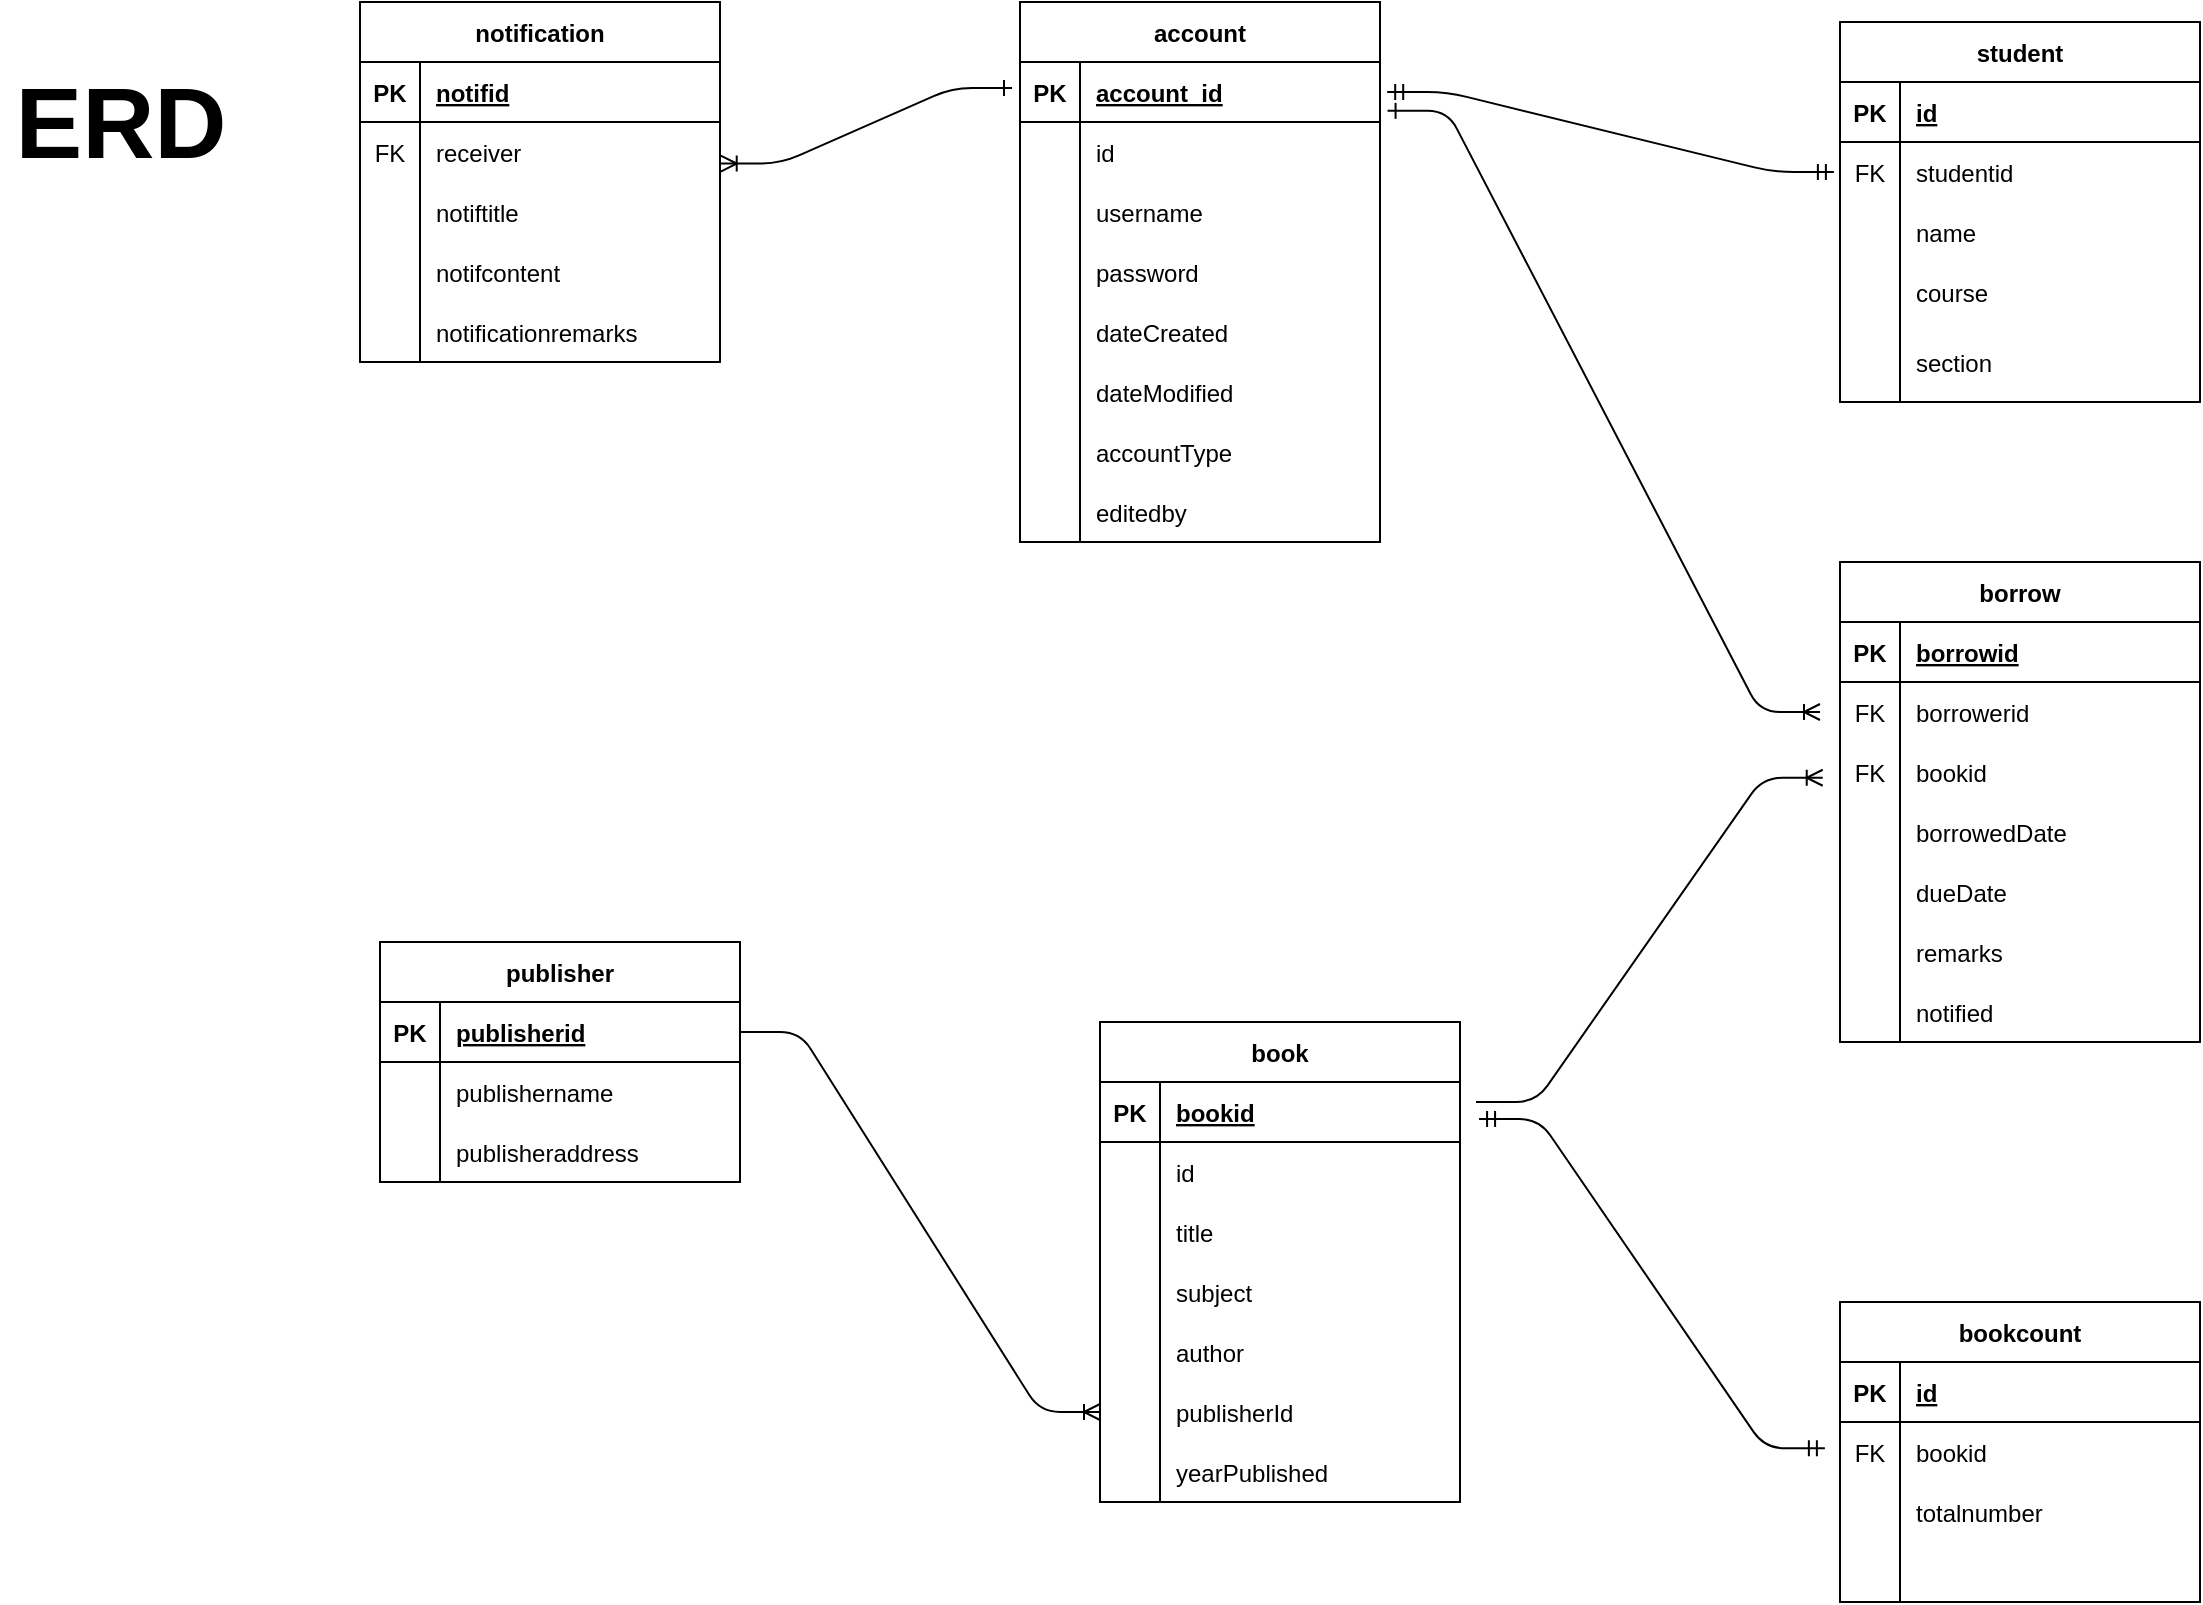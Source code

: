 <mxfile version="13.9.5" type="device"><diagram id="pHIevqlMNgzCoXpO1wo6" name="Page-1"><mxGraphModel dx="3020" dy="1335" grid="1" gridSize="10" guides="1" tooltips="1" connect="1" arrows="1" fold="1" page="1" pageScale="1" pageWidth="850" pageHeight="1100" math="0" shadow="0"><root><mxCell id="0"/><mxCell id="1" parent="0"/><mxCell id="me5i0GvLxQ8vC-rTT6Ag-1" value="account" style="shape=table;startSize=30;container=1;collapsible=1;childLayout=tableLayout;fixedRows=1;rowLines=0;fontStyle=1;align=center;resizeLast=1;" vertex="1" parent="1"><mxGeometry x="90" y="70" width="180" height="270" as="geometry"/></mxCell><mxCell id="me5i0GvLxQ8vC-rTT6Ag-2" value="" style="shape=partialRectangle;collapsible=0;dropTarget=0;pointerEvents=0;fillColor=none;top=0;left=0;bottom=1;right=0;points=[[0,0.5],[1,0.5]];portConstraint=eastwest;" vertex="1" parent="me5i0GvLxQ8vC-rTT6Ag-1"><mxGeometry y="30" width="180" height="30" as="geometry"/></mxCell><mxCell id="me5i0GvLxQ8vC-rTT6Ag-3" value="PK" style="shape=partialRectangle;connectable=0;fillColor=none;top=0;left=0;bottom=0;right=0;fontStyle=1;overflow=hidden;" vertex="1" parent="me5i0GvLxQ8vC-rTT6Ag-2"><mxGeometry width="30" height="30" as="geometry"/></mxCell><mxCell id="me5i0GvLxQ8vC-rTT6Ag-4" value="account_id" style="shape=partialRectangle;connectable=0;fillColor=none;top=0;left=0;bottom=0;right=0;align=left;spacingLeft=6;fontStyle=5;overflow=hidden;" vertex="1" parent="me5i0GvLxQ8vC-rTT6Ag-2"><mxGeometry x="30" width="150" height="30" as="geometry"/></mxCell><mxCell id="me5i0GvLxQ8vC-rTT6Ag-5" value="" style="shape=partialRectangle;collapsible=0;dropTarget=0;pointerEvents=0;fillColor=none;top=0;left=0;bottom=0;right=0;points=[[0,0.5],[1,0.5]];portConstraint=eastwest;" vertex="1" parent="me5i0GvLxQ8vC-rTT6Ag-1"><mxGeometry y="60" width="180" height="30" as="geometry"/></mxCell><mxCell id="me5i0GvLxQ8vC-rTT6Ag-6" value="" style="shape=partialRectangle;connectable=0;fillColor=none;top=0;left=0;bottom=0;right=0;editable=1;overflow=hidden;" vertex="1" parent="me5i0GvLxQ8vC-rTT6Ag-5"><mxGeometry width="30" height="30" as="geometry"/></mxCell><mxCell id="me5i0GvLxQ8vC-rTT6Ag-7" value="id" style="shape=partialRectangle;connectable=0;fillColor=none;top=0;left=0;bottom=0;right=0;align=left;spacingLeft=6;overflow=hidden;" vertex="1" parent="me5i0GvLxQ8vC-rTT6Ag-5"><mxGeometry x="30" width="150" height="30" as="geometry"/></mxCell><mxCell id="me5i0GvLxQ8vC-rTT6Ag-8" value="" style="shape=partialRectangle;collapsible=0;dropTarget=0;pointerEvents=0;fillColor=none;top=0;left=0;bottom=0;right=0;points=[[0,0.5],[1,0.5]];portConstraint=eastwest;" vertex="1" parent="me5i0GvLxQ8vC-rTT6Ag-1"><mxGeometry y="90" width="180" height="30" as="geometry"/></mxCell><mxCell id="me5i0GvLxQ8vC-rTT6Ag-9" value="" style="shape=partialRectangle;connectable=0;fillColor=none;top=0;left=0;bottom=0;right=0;editable=1;overflow=hidden;" vertex="1" parent="me5i0GvLxQ8vC-rTT6Ag-8"><mxGeometry width="30" height="30" as="geometry"/></mxCell><mxCell id="me5i0GvLxQ8vC-rTT6Ag-10" value="username" style="shape=partialRectangle;connectable=0;fillColor=none;top=0;left=0;bottom=0;right=0;align=left;spacingLeft=6;overflow=hidden;" vertex="1" parent="me5i0GvLxQ8vC-rTT6Ag-8"><mxGeometry x="30" width="150" height="30" as="geometry"/></mxCell><mxCell id="me5i0GvLxQ8vC-rTT6Ag-11" value="" style="shape=partialRectangle;collapsible=0;dropTarget=0;pointerEvents=0;fillColor=none;top=0;left=0;bottom=0;right=0;points=[[0,0.5],[1,0.5]];portConstraint=eastwest;" vertex="1" parent="me5i0GvLxQ8vC-rTT6Ag-1"><mxGeometry y="120" width="180" height="30" as="geometry"/></mxCell><mxCell id="me5i0GvLxQ8vC-rTT6Ag-12" value="" style="shape=partialRectangle;connectable=0;fillColor=none;top=0;left=0;bottom=0;right=0;editable=1;overflow=hidden;" vertex="1" parent="me5i0GvLxQ8vC-rTT6Ag-11"><mxGeometry width="30" height="30" as="geometry"/></mxCell><mxCell id="me5i0GvLxQ8vC-rTT6Ag-13" value="password" style="shape=partialRectangle;connectable=0;fillColor=none;top=0;left=0;bottom=0;right=0;align=left;spacingLeft=6;overflow=hidden;" vertex="1" parent="me5i0GvLxQ8vC-rTT6Ag-11"><mxGeometry x="30" width="150" height="30" as="geometry"/></mxCell><mxCell id="me5i0GvLxQ8vC-rTT6Ag-29" value="" style="shape=partialRectangle;collapsible=0;dropTarget=0;pointerEvents=0;fillColor=none;top=0;left=0;bottom=0;right=0;points=[[0,0.5],[1,0.5]];portConstraint=eastwest;" vertex="1" parent="me5i0GvLxQ8vC-rTT6Ag-1"><mxGeometry y="150" width="180" height="30" as="geometry"/></mxCell><mxCell id="me5i0GvLxQ8vC-rTT6Ag-30" value="" style="shape=partialRectangle;connectable=0;fillColor=none;top=0;left=0;bottom=0;right=0;editable=1;overflow=hidden;" vertex="1" parent="me5i0GvLxQ8vC-rTT6Ag-29"><mxGeometry width="30" height="30" as="geometry"/></mxCell><mxCell id="me5i0GvLxQ8vC-rTT6Ag-31" value="dateCreated" style="shape=partialRectangle;connectable=0;fillColor=none;top=0;left=0;bottom=0;right=0;align=left;spacingLeft=6;overflow=hidden;" vertex="1" parent="me5i0GvLxQ8vC-rTT6Ag-29"><mxGeometry x="30" width="150" height="30" as="geometry"/></mxCell><mxCell id="me5i0GvLxQ8vC-rTT6Ag-32" value="" style="shape=partialRectangle;collapsible=0;dropTarget=0;pointerEvents=0;fillColor=none;top=0;left=0;bottom=0;right=0;points=[[0,0.5],[1,0.5]];portConstraint=eastwest;" vertex="1" parent="me5i0GvLxQ8vC-rTT6Ag-1"><mxGeometry y="180" width="180" height="30" as="geometry"/></mxCell><mxCell id="me5i0GvLxQ8vC-rTT6Ag-33" value="" style="shape=partialRectangle;connectable=0;fillColor=none;top=0;left=0;bottom=0;right=0;editable=1;overflow=hidden;" vertex="1" parent="me5i0GvLxQ8vC-rTT6Ag-32"><mxGeometry width="30" height="30" as="geometry"/></mxCell><mxCell id="me5i0GvLxQ8vC-rTT6Ag-34" value="dateModified" style="shape=partialRectangle;connectable=0;fillColor=none;top=0;left=0;bottom=0;right=0;align=left;spacingLeft=6;overflow=hidden;" vertex="1" parent="me5i0GvLxQ8vC-rTT6Ag-32"><mxGeometry x="30" width="150" height="30" as="geometry"/></mxCell><mxCell id="me5i0GvLxQ8vC-rTT6Ag-35" value="" style="shape=partialRectangle;collapsible=0;dropTarget=0;pointerEvents=0;fillColor=none;top=0;left=0;bottom=0;right=0;points=[[0,0.5],[1,0.5]];portConstraint=eastwest;" vertex="1" parent="me5i0GvLxQ8vC-rTT6Ag-1"><mxGeometry y="210" width="180" height="30" as="geometry"/></mxCell><mxCell id="me5i0GvLxQ8vC-rTT6Ag-36" value="" style="shape=partialRectangle;connectable=0;fillColor=none;top=0;left=0;bottom=0;right=0;editable=1;overflow=hidden;" vertex="1" parent="me5i0GvLxQ8vC-rTT6Ag-35"><mxGeometry width="30" height="30" as="geometry"/></mxCell><mxCell id="me5i0GvLxQ8vC-rTT6Ag-37" value="accountType" style="shape=partialRectangle;connectable=0;fillColor=none;top=0;left=0;bottom=0;right=0;align=left;spacingLeft=6;overflow=hidden;" vertex="1" parent="me5i0GvLxQ8vC-rTT6Ag-35"><mxGeometry x="30" width="150" height="30" as="geometry"/></mxCell><mxCell id="me5i0GvLxQ8vC-rTT6Ag-38" value="" style="shape=partialRectangle;collapsible=0;dropTarget=0;pointerEvents=0;fillColor=none;top=0;left=0;bottom=0;right=0;points=[[0,0.5],[1,0.5]];portConstraint=eastwest;" vertex="1" parent="me5i0GvLxQ8vC-rTT6Ag-1"><mxGeometry y="240" width="180" height="30" as="geometry"/></mxCell><mxCell id="me5i0GvLxQ8vC-rTT6Ag-39" value="" style="shape=partialRectangle;connectable=0;fillColor=none;top=0;left=0;bottom=0;right=0;editable=1;overflow=hidden;" vertex="1" parent="me5i0GvLxQ8vC-rTT6Ag-38"><mxGeometry width="30" height="30" as="geometry"/></mxCell><mxCell id="me5i0GvLxQ8vC-rTT6Ag-40" value="editedby" style="shape=partialRectangle;connectable=0;fillColor=none;top=0;left=0;bottom=0;right=0;align=left;spacingLeft=6;overflow=hidden;" vertex="1" parent="me5i0GvLxQ8vC-rTT6Ag-38"><mxGeometry x="30" width="150" height="30" as="geometry"/></mxCell><mxCell id="me5i0GvLxQ8vC-rTT6Ag-41" value="student" style="shape=table;startSize=30;container=1;collapsible=1;childLayout=tableLayout;fixedRows=1;rowLines=0;fontStyle=1;align=center;resizeLast=1;" vertex="1" parent="1"><mxGeometry x="500" y="80" width="180" height="190" as="geometry"/></mxCell><mxCell id="me5i0GvLxQ8vC-rTT6Ag-42" value="" style="shape=partialRectangle;collapsible=0;dropTarget=0;pointerEvents=0;fillColor=none;top=0;left=0;bottom=1;right=0;points=[[0,0.5],[1,0.5]];portConstraint=eastwest;" vertex="1" parent="me5i0GvLxQ8vC-rTT6Ag-41"><mxGeometry y="30" width="180" height="30" as="geometry"/></mxCell><mxCell id="me5i0GvLxQ8vC-rTT6Ag-43" value="PK" style="shape=partialRectangle;connectable=0;fillColor=none;top=0;left=0;bottom=0;right=0;fontStyle=1;overflow=hidden;" vertex="1" parent="me5i0GvLxQ8vC-rTT6Ag-42"><mxGeometry width="30" height="30" as="geometry"/></mxCell><mxCell id="me5i0GvLxQ8vC-rTT6Ag-44" value="id" style="shape=partialRectangle;connectable=0;fillColor=none;top=0;left=0;bottom=0;right=0;align=left;spacingLeft=6;fontStyle=5;overflow=hidden;" vertex="1" parent="me5i0GvLxQ8vC-rTT6Ag-42"><mxGeometry x="30" width="150" height="30" as="geometry"/></mxCell><mxCell id="me5i0GvLxQ8vC-rTT6Ag-45" value="" style="shape=partialRectangle;collapsible=0;dropTarget=0;pointerEvents=0;fillColor=none;top=0;left=0;bottom=0;right=0;points=[[0,0.5],[1,0.5]];portConstraint=eastwest;" vertex="1" parent="me5i0GvLxQ8vC-rTT6Ag-41"><mxGeometry y="60" width="180" height="30" as="geometry"/></mxCell><mxCell id="me5i0GvLxQ8vC-rTT6Ag-46" value="FK" style="shape=partialRectangle;connectable=0;fillColor=none;top=0;left=0;bottom=0;right=0;editable=1;overflow=hidden;" vertex="1" parent="me5i0GvLxQ8vC-rTT6Ag-45"><mxGeometry width="30" height="30" as="geometry"/></mxCell><mxCell id="me5i0GvLxQ8vC-rTT6Ag-47" value="studentid" style="shape=partialRectangle;connectable=0;fillColor=none;top=0;left=0;bottom=0;right=0;align=left;spacingLeft=6;overflow=hidden;" vertex="1" parent="me5i0GvLxQ8vC-rTT6Ag-45"><mxGeometry x="30" width="150" height="30" as="geometry"/></mxCell><mxCell id="me5i0GvLxQ8vC-rTT6Ag-48" value="" style="shape=partialRectangle;collapsible=0;dropTarget=0;pointerEvents=0;fillColor=none;top=0;left=0;bottom=0;right=0;points=[[0,0.5],[1,0.5]];portConstraint=eastwest;" vertex="1" parent="me5i0GvLxQ8vC-rTT6Ag-41"><mxGeometry y="90" width="180" height="30" as="geometry"/></mxCell><mxCell id="me5i0GvLxQ8vC-rTT6Ag-49" value="" style="shape=partialRectangle;connectable=0;fillColor=none;top=0;left=0;bottom=0;right=0;editable=1;overflow=hidden;" vertex="1" parent="me5i0GvLxQ8vC-rTT6Ag-48"><mxGeometry width="30" height="30" as="geometry"/></mxCell><mxCell id="me5i0GvLxQ8vC-rTT6Ag-50" value="name" style="shape=partialRectangle;connectable=0;fillColor=none;top=0;left=0;bottom=0;right=0;align=left;spacingLeft=6;overflow=hidden;" vertex="1" parent="me5i0GvLxQ8vC-rTT6Ag-48"><mxGeometry x="30" width="150" height="30" as="geometry"/></mxCell><mxCell id="me5i0GvLxQ8vC-rTT6Ag-51" value="" style="shape=partialRectangle;collapsible=0;dropTarget=0;pointerEvents=0;fillColor=none;top=0;left=0;bottom=0;right=0;points=[[0,0.5],[1,0.5]];portConstraint=eastwest;" vertex="1" parent="me5i0GvLxQ8vC-rTT6Ag-41"><mxGeometry y="120" width="180" height="30" as="geometry"/></mxCell><mxCell id="me5i0GvLxQ8vC-rTT6Ag-52" value="" style="shape=partialRectangle;connectable=0;fillColor=none;top=0;left=0;bottom=0;right=0;editable=1;overflow=hidden;" vertex="1" parent="me5i0GvLxQ8vC-rTT6Ag-51"><mxGeometry width="30" height="30" as="geometry"/></mxCell><mxCell id="me5i0GvLxQ8vC-rTT6Ag-53" value="course" style="shape=partialRectangle;connectable=0;fillColor=none;top=0;left=0;bottom=0;right=0;align=left;spacingLeft=6;overflow=hidden;" vertex="1" parent="me5i0GvLxQ8vC-rTT6Ag-51"><mxGeometry x="30" width="150" height="30" as="geometry"/></mxCell><mxCell id="me5i0GvLxQ8vC-rTT6Ag-54" value="" style="shape=partialRectangle;collapsible=0;dropTarget=0;pointerEvents=0;fillColor=none;top=0;left=0;bottom=0;right=0;points=[[0,0.5],[1,0.5]];portConstraint=eastwest;" vertex="1" parent="me5i0GvLxQ8vC-rTT6Ag-41"><mxGeometry y="150" width="180" height="40" as="geometry"/></mxCell><mxCell id="me5i0GvLxQ8vC-rTT6Ag-55" value="" style="shape=partialRectangle;connectable=0;fillColor=none;top=0;left=0;bottom=0;right=0;editable=1;overflow=hidden;" vertex="1" parent="me5i0GvLxQ8vC-rTT6Ag-54"><mxGeometry width="30" height="40" as="geometry"/></mxCell><mxCell id="me5i0GvLxQ8vC-rTT6Ag-56" value="section" style="shape=partialRectangle;connectable=0;fillColor=none;top=0;left=0;bottom=0;right=0;align=left;spacingLeft=6;overflow=hidden;" vertex="1" parent="me5i0GvLxQ8vC-rTT6Ag-54"><mxGeometry x="30" width="150" height="40" as="geometry"/></mxCell><mxCell id="me5i0GvLxQ8vC-rTT6Ag-66" value="notification" style="shape=table;startSize=30;container=1;collapsible=1;childLayout=tableLayout;fixedRows=1;rowLines=0;fontStyle=1;align=center;resizeLast=1;" vertex="1" parent="1"><mxGeometry x="-240" y="70" width="180" height="180" as="geometry"/></mxCell><mxCell id="me5i0GvLxQ8vC-rTT6Ag-67" value="" style="shape=partialRectangle;collapsible=0;dropTarget=0;pointerEvents=0;fillColor=none;top=0;left=0;bottom=1;right=0;points=[[0,0.5],[1,0.5]];portConstraint=eastwest;" vertex="1" parent="me5i0GvLxQ8vC-rTT6Ag-66"><mxGeometry y="30" width="180" height="30" as="geometry"/></mxCell><mxCell id="me5i0GvLxQ8vC-rTT6Ag-68" value="PK" style="shape=partialRectangle;connectable=0;fillColor=none;top=0;left=0;bottom=0;right=0;fontStyle=1;overflow=hidden;" vertex="1" parent="me5i0GvLxQ8vC-rTT6Ag-67"><mxGeometry width="30" height="30" as="geometry"/></mxCell><mxCell id="me5i0GvLxQ8vC-rTT6Ag-69" value="notifid" style="shape=partialRectangle;connectable=0;fillColor=none;top=0;left=0;bottom=0;right=0;align=left;spacingLeft=6;fontStyle=5;overflow=hidden;" vertex="1" parent="me5i0GvLxQ8vC-rTT6Ag-67"><mxGeometry x="30" width="150" height="30" as="geometry"/></mxCell><mxCell id="me5i0GvLxQ8vC-rTT6Ag-70" value="" style="shape=partialRectangle;collapsible=0;dropTarget=0;pointerEvents=0;fillColor=none;top=0;left=0;bottom=0;right=0;points=[[0,0.5],[1,0.5]];portConstraint=eastwest;" vertex="1" parent="me5i0GvLxQ8vC-rTT6Ag-66"><mxGeometry y="60" width="180" height="30" as="geometry"/></mxCell><mxCell id="me5i0GvLxQ8vC-rTT6Ag-71" value="FK" style="shape=partialRectangle;connectable=0;fillColor=none;top=0;left=0;bottom=0;right=0;editable=1;overflow=hidden;" vertex="1" parent="me5i0GvLxQ8vC-rTT6Ag-70"><mxGeometry width="30" height="30" as="geometry"/></mxCell><mxCell id="me5i0GvLxQ8vC-rTT6Ag-72" value="receiver" style="shape=partialRectangle;connectable=0;fillColor=none;top=0;left=0;bottom=0;right=0;align=left;spacingLeft=6;overflow=hidden;" vertex="1" parent="me5i0GvLxQ8vC-rTT6Ag-70"><mxGeometry x="30" width="150" height="30" as="geometry"/></mxCell><mxCell id="me5i0GvLxQ8vC-rTT6Ag-73" value="" style="shape=partialRectangle;collapsible=0;dropTarget=0;pointerEvents=0;fillColor=none;top=0;left=0;bottom=0;right=0;points=[[0,0.5],[1,0.5]];portConstraint=eastwest;" vertex="1" parent="me5i0GvLxQ8vC-rTT6Ag-66"><mxGeometry y="90" width="180" height="30" as="geometry"/></mxCell><mxCell id="me5i0GvLxQ8vC-rTT6Ag-74" value="" style="shape=partialRectangle;connectable=0;fillColor=none;top=0;left=0;bottom=0;right=0;editable=1;overflow=hidden;" vertex="1" parent="me5i0GvLxQ8vC-rTT6Ag-73"><mxGeometry width="30" height="30" as="geometry"/></mxCell><mxCell id="me5i0GvLxQ8vC-rTT6Ag-75" value="notiftitle" style="shape=partialRectangle;connectable=0;fillColor=none;top=0;left=0;bottom=0;right=0;align=left;spacingLeft=6;overflow=hidden;" vertex="1" parent="me5i0GvLxQ8vC-rTT6Ag-73"><mxGeometry x="30" width="150" height="30" as="geometry"/></mxCell><mxCell id="me5i0GvLxQ8vC-rTT6Ag-76" value="" style="shape=partialRectangle;collapsible=0;dropTarget=0;pointerEvents=0;fillColor=none;top=0;left=0;bottom=0;right=0;points=[[0,0.5],[1,0.5]];portConstraint=eastwest;" vertex="1" parent="me5i0GvLxQ8vC-rTT6Ag-66"><mxGeometry y="120" width="180" height="30" as="geometry"/></mxCell><mxCell id="me5i0GvLxQ8vC-rTT6Ag-77" value="" style="shape=partialRectangle;connectable=0;fillColor=none;top=0;left=0;bottom=0;right=0;editable=1;overflow=hidden;" vertex="1" parent="me5i0GvLxQ8vC-rTT6Ag-76"><mxGeometry width="30" height="30" as="geometry"/></mxCell><mxCell id="me5i0GvLxQ8vC-rTT6Ag-78" value="notifcontent" style="shape=partialRectangle;connectable=0;fillColor=none;top=0;left=0;bottom=0;right=0;align=left;spacingLeft=6;overflow=hidden;" vertex="1" parent="me5i0GvLxQ8vC-rTT6Ag-76"><mxGeometry x="30" width="150" height="30" as="geometry"/></mxCell><mxCell id="me5i0GvLxQ8vC-rTT6Ag-79" value="" style="shape=partialRectangle;collapsible=0;dropTarget=0;pointerEvents=0;fillColor=none;top=0;left=0;bottom=0;right=0;points=[[0,0.5],[1,0.5]];portConstraint=eastwest;" vertex="1" parent="me5i0GvLxQ8vC-rTT6Ag-66"><mxGeometry y="150" width="180" height="30" as="geometry"/></mxCell><mxCell id="me5i0GvLxQ8vC-rTT6Ag-80" value="" style="shape=partialRectangle;connectable=0;fillColor=none;top=0;left=0;bottom=0;right=0;editable=1;overflow=hidden;" vertex="1" parent="me5i0GvLxQ8vC-rTT6Ag-79"><mxGeometry width="30" height="30" as="geometry"/></mxCell><mxCell id="me5i0GvLxQ8vC-rTT6Ag-81" value="notificationremarks" style="shape=partialRectangle;connectable=0;fillColor=none;top=0;left=0;bottom=0;right=0;align=left;spacingLeft=6;overflow=hidden;" vertex="1" parent="me5i0GvLxQ8vC-rTT6Ag-79"><mxGeometry x="30" width="150" height="30" as="geometry"/></mxCell><mxCell id="me5i0GvLxQ8vC-rTT6Ag-91" value="borrow" style="shape=table;startSize=30;container=1;collapsible=1;childLayout=tableLayout;fixedRows=1;rowLines=0;fontStyle=1;align=center;resizeLast=1;" vertex="1" parent="1"><mxGeometry x="500" y="350" width="180" height="240" as="geometry"/></mxCell><mxCell id="me5i0GvLxQ8vC-rTT6Ag-92" value="" style="shape=partialRectangle;collapsible=0;dropTarget=0;pointerEvents=0;fillColor=none;top=0;left=0;bottom=1;right=0;points=[[0,0.5],[1,0.5]];portConstraint=eastwest;" vertex="1" parent="me5i0GvLxQ8vC-rTT6Ag-91"><mxGeometry y="30" width="180" height="30" as="geometry"/></mxCell><mxCell id="me5i0GvLxQ8vC-rTT6Ag-93" value="PK" style="shape=partialRectangle;connectable=0;fillColor=none;top=0;left=0;bottom=0;right=0;fontStyle=1;overflow=hidden;" vertex="1" parent="me5i0GvLxQ8vC-rTT6Ag-92"><mxGeometry width="30" height="30" as="geometry"/></mxCell><mxCell id="me5i0GvLxQ8vC-rTT6Ag-94" value="borrowid" style="shape=partialRectangle;connectable=0;fillColor=none;top=0;left=0;bottom=0;right=0;align=left;spacingLeft=6;fontStyle=5;overflow=hidden;" vertex="1" parent="me5i0GvLxQ8vC-rTT6Ag-92"><mxGeometry x="30" width="150" height="30" as="geometry"/></mxCell><mxCell id="me5i0GvLxQ8vC-rTT6Ag-95" value="" style="shape=partialRectangle;collapsible=0;dropTarget=0;pointerEvents=0;fillColor=none;top=0;left=0;bottom=0;right=0;points=[[0,0.5],[1,0.5]];portConstraint=eastwest;" vertex="1" parent="me5i0GvLxQ8vC-rTT6Ag-91"><mxGeometry y="60" width="180" height="30" as="geometry"/></mxCell><mxCell id="me5i0GvLxQ8vC-rTT6Ag-96" value="FK" style="shape=partialRectangle;connectable=0;fillColor=none;top=0;left=0;bottom=0;right=0;editable=1;overflow=hidden;" vertex="1" parent="me5i0GvLxQ8vC-rTT6Ag-95"><mxGeometry width="30" height="30" as="geometry"/></mxCell><mxCell id="me5i0GvLxQ8vC-rTT6Ag-97" value="borrowerid" style="shape=partialRectangle;connectable=0;fillColor=none;top=0;left=0;bottom=0;right=0;align=left;spacingLeft=6;overflow=hidden;" vertex="1" parent="me5i0GvLxQ8vC-rTT6Ag-95"><mxGeometry x="30" width="150" height="30" as="geometry"/></mxCell><mxCell id="me5i0GvLxQ8vC-rTT6Ag-98" value="" style="shape=partialRectangle;collapsible=0;dropTarget=0;pointerEvents=0;fillColor=none;top=0;left=0;bottom=0;right=0;points=[[0,0.5],[1,0.5]];portConstraint=eastwest;" vertex="1" parent="me5i0GvLxQ8vC-rTT6Ag-91"><mxGeometry y="90" width="180" height="30" as="geometry"/></mxCell><mxCell id="me5i0GvLxQ8vC-rTT6Ag-99" value="FK" style="shape=partialRectangle;connectable=0;fillColor=none;top=0;left=0;bottom=0;right=0;editable=1;overflow=hidden;" vertex="1" parent="me5i0GvLxQ8vC-rTT6Ag-98"><mxGeometry width="30" height="30" as="geometry"/></mxCell><mxCell id="me5i0GvLxQ8vC-rTT6Ag-100" value="bookid" style="shape=partialRectangle;connectable=0;fillColor=none;top=0;left=0;bottom=0;right=0;align=left;spacingLeft=6;overflow=hidden;" vertex="1" parent="me5i0GvLxQ8vC-rTT6Ag-98"><mxGeometry x="30" width="150" height="30" as="geometry"/></mxCell><mxCell id="me5i0GvLxQ8vC-rTT6Ag-101" value="" style="shape=partialRectangle;collapsible=0;dropTarget=0;pointerEvents=0;fillColor=none;top=0;left=0;bottom=0;right=0;points=[[0,0.5],[1,0.5]];portConstraint=eastwest;" vertex="1" parent="me5i0GvLxQ8vC-rTT6Ag-91"><mxGeometry y="120" width="180" height="30" as="geometry"/></mxCell><mxCell id="me5i0GvLxQ8vC-rTT6Ag-102" value="" style="shape=partialRectangle;connectable=0;fillColor=none;top=0;left=0;bottom=0;right=0;editable=1;overflow=hidden;" vertex="1" parent="me5i0GvLxQ8vC-rTT6Ag-101"><mxGeometry width="30" height="30" as="geometry"/></mxCell><mxCell id="me5i0GvLxQ8vC-rTT6Ag-103" value="borrowedDate" style="shape=partialRectangle;connectable=0;fillColor=none;top=0;left=0;bottom=0;right=0;align=left;spacingLeft=6;overflow=hidden;" vertex="1" parent="me5i0GvLxQ8vC-rTT6Ag-101"><mxGeometry x="30" width="150" height="30" as="geometry"/></mxCell><mxCell id="me5i0GvLxQ8vC-rTT6Ag-104" value="" style="shape=partialRectangle;collapsible=0;dropTarget=0;pointerEvents=0;fillColor=none;top=0;left=0;bottom=0;right=0;points=[[0,0.5],[1,0.5]];portConstraint=eastwest;" vertex="1" parent="me5i0GvLxQ8vC-rTT6Ag-91"><mxGeometry y="150" width="180" height="30" as="geometry"/></mxCell><mxCell id="me5i0GvLxQ8vC-rTT6Ag-105" value="" style="shape=partialRectangle;connectable=0;fillColor=none;top=0;left=0;bottom=0;right=0;editable=1;overflow=hidden;" vertex="1" parent="me5i0GvLxQ8vC-rTT6Ag-104"><mxGeometry width="30" height="30" as="geometry"/></mxCell><mxCell id="me5i0GvLxQ8vC-rTT6Ag-106" value="dueDate" style="shape=partialRectangle;connectable=0;fillColor=none;top=0;left=0;bottom=0;right=0;align=left;spacingLeft=6;overflow=hidden;" vertex="1" parent="me5i0GvLxQ8vC-rTT6Ag-104"><mxGeometry x="30" width="150" height="30" as="geometry"/></mxCell><mxCell id="me5i0GvLxQ8vC-rTT6Ag-107" value="" style="shape=partialRectangle;collapsible=0;dropTarget=0;pointerEvents=0;fillColor=none;top=0;left=0;bottom=0;right=0;points=[[0,0.5],[1,0.5]];portConstraint=eastwest;" vertex="1" parent="me5i0GvLxQ8vC-rTT6Ag-91"><mxGeometry y="180" width="180" height="30" as="geometry"/></mxCell><mxCell id="me5i0GvLxQ8vC-rTT6Ag-108" value="" style="shape=partialRectangle;connectable=0;fillColor=none;top=0;left=0;bottom=0;right=0;editable=1;overflow=hidden;" vertex="1" parent="me5i0GvLxQ8vC-rTT6Ag-107"><mxGeometry width="30" height="30" as="geometry"/></mxCell><mxCell id="me5i0GvLxQ8vC-rTT6Ag-109" value="remarks" style="shape=partialRectangle;connectable=0;fillColor=none;top=0;left=0;bottom=0;right=0;align=left;spacingLeft=6;overflow=hidden;" vertex="1" parent="me5i0GvLxQ8vC-rTT6Ag-107"><mxGeometry x="30" width="150" height="30" as="geometry"/></mxCell><mxCell id="me5i0GvLxQ8vC-rTT6Ag-110" value="" style="shape=partialRectangle;collapsible=0;dropTarget=0;pointerEvents=0;fillColor=none;top=0;left=0;bottom=0;right=0;points=[[0,0.5],[1,0.5]];portConstraint=eastwest;" vertex="1" parent="me5i0GvLxQ8vC-rTT6Ag-91"><mxGeometry y="210" width="180" height="30" as="geometry"/></mxCell><mxCell id="me5i0GvLxQ8vC-rTT6Ag-111" value="" style="shape=partialRectangle;connectable=0;fillColor=none;top=0;left=0;bottom=0;right=0;editable=1;overflow=hidden;" vertex="1" parent="me5i0GvLxQ8vC-rTT6Ag-110"><mxGeometry width="30" height="30" as="geometry"/></mxCell><mxCell id="me5i0GvLxQ8vC-rTT6Ag-112" value="notified" style="shape=partialRectangle;connectable=0;fillColor=none;top=0;left=0;bottom=0;right=0;align=left;spacingLeft=6;overflow=hidden;" vertex="1" parent="me5i0GvLxQ8vC-rTT6Ag-110"><mxGeometry x="30" width="150" height="30" as="geometry"/></mxCell><mxCell id="me5i0GvLxQ8vC-rTT6Ag-116" value="bookcount" style="shape=table;startSize=30;container=1;collapsible=1;childLayout=tableLayout;fixedRows=1;rowLines=0;fontStyle=1;align=center;resizeLast=1;" vertex="1" parent="1"><mxGeometry x="500" y="720" width="180" height="150" as="geometry"/></mxCell><mxCell id="me5i0GvLxQ8vC-rTT6Ag-117" value="" style="shape=partialRectangle;collapsible=0;dropTarget=0;pointerEvents=0;fillColor=none;top=0;left=0;bottom=1;right=0;points=[[0,0.5],[1,0.5]];portConstraint=eastwest;" vertex="1" parent="me5i0GvLxQ8vC-rTT6Ag-116"><mxGeometry y="30" width="180" height="30" as="geometry"/></mxCell><mxCell id="me5i0GvLxQ8vC-rTT6Ag-118" value="PK" style="shape=partialRectangle;connectable=0;fillColor=none;top=0;left=0;bottom=0;right=0;fontStyle=1;overflow=hidden;" vertex="1" parent="me5i0GvLxQ8vC-rTT6Ag-117"><mxGeometry width="30" height="30" as="geometry"/></mxCell><mxCell id="me5i0GvLxQ8vC-rTT6Ag-119" value="id" style="shape=partialRectangle;connectable=0;fillColor=none;top=0;left=0;bottom=0;right=0;align=left;spacingLeft=6;fontStyle=5;overflow=hidden;" vertex="1" parent="me5i0GvLxQ8vC-rTT6Ag-117"><mxGeometry x="30" width="150" height="30" as="geometry"/></mxCell><mxCell id="me5i0GvLxQ8vC-rTT6Ag-120" value="" style="shape=partialRectangle;collapsible=0;dropTarget=0;pointerEvents=0;fillColor=none;top=0;left=0;bottom=0;right=0;points=[[0,0.5],[1,0.5]];portConstraint=eastwest;" vertex="1" parent="me5i0GvLxQ8vC-rTT6Ag-116"><mxGeometry y="60" width="180" height="30" as="geometry"/></mxCell><mxCell id="me5i0GvLxQ8vC-rTT6Ag-121" value="FK" style="shape=partialRectangle;connectable=0;fillColor=none;top=0;left=0;bottom=0;right=0;editable=1;overflow=hidden;" vertex="1" parent="me5i0GvLxQ8vC-rTT6Ag-120"><mxGeometry width="30" height="30" as="geometry"/></mxCell><mxCell id="me5i0GvLxQ8vC-rTT6Ag-122" value="bookid" style="shape=partialRectangle;connectable=0;fillColor=none;top=0;left=0;bottom=0;right=0;align=left;spacingLeft=6;overflow=hidden;" vertex="1" parent="me5i0GvLxQ8vC-rTT6Ag-120"><mxGeometry x="30" width="150" height="30" as="geometry"/></mxCell><mxCell id="me5i0GvLxQ8vC-rTT6Ag-123" value="" style="shape=partialRectangle;collapsible=0;dropTarget=0;pointerEvents=0;fillColor=none;top=0;left=0;bottom=0;right=0;points=[[0,0.5],[1,0.5]];portConstraint=eastwest;" vertex="1" parent="me5i0GvLxQ8vC-rTT6Ag-116"><mxGeometry y="90" width="180" height="30" as="geometry"/></mxCell><mxCell id="me5i0GvLxQ8vC-rTT6Ag-124" value="" style="shape=partialRectangle;connectable=0;fillColor=none;top=0;left=0;bottom=0;right=0;editable=1;overflow=hidden;" vertex="1" parent="me5i0GvLxQ8vC-rTT6Ag-123"><mxGeometry width="30" height="30" as="geometry"/></mxCell><mxCell id="me5i0GvLxQ8vC-rTT6Ag-125" value="totalnumber" style="shape=partialRectangle;connectable=0;fillColor=none;top=0;left=0;bottom=0;right=0;align=left;spacingLeft=6;overflow=hidden;" vertex="1" parent="me5i0GvLxQ8vC-rTT6Ag-123"><mxGeometry x="30" width="150" height="30" as="geometry"/></mxCell><mxCell id="me5i0GvLxQ8vC-rTT6Ag-138" value="" style="shape=partialRectangle;collapsible=0;dropTarget=0;pointerEvents=0;fillColor=none;top=0;left=0;bottom=0;right=0;points=[[0,0.5],[1,0.5]];portConstraint=eastwest;" vertex="1" parent="me5i0GvLxQ8vC-rTT6Ag-116"><mxGeometry y="120" width="180" height="30" as="geometry"/></mxCell><mxCell id="me5i0GvLxQ8vC-rTT6Ag-139" value="" style="shape=partialRectangle;connectable=0;fillColor=none;top=0;left=0;bottom=0;right=0;editable=1;overflow=hidden;" vertex="1" parent="me5i0GvLxQ8vC-rTT6Ag-138"><mxGeometry width="30" height="30" as="geometry"/></mxCell><mxCell id="me5i0GvLxQ8vC-rTT6Ag-140" value="" style="shape=partialRectangle;connectable=0;fillColor=none;top=0;left=0;bottom=0;right=0;align=left;spacingLeft=6;overflow=hidden;" vertex="1" parent="me5i0GvLxQ8vC-rTT6Ag-138"><mxGeometry x="30" width="150" height="30" as="geometry"/></mxCell><mxCell id="me5i0GvLxQ8vC-rTT6Ag-141" value="publisher" style="shape=table;startSize=30;container=1;collapsible=1;childLayout=tableLayout;fixedRows=1;rowLines=0;fontStyle=1;align=center;resizeLast=1;" vertex="1" parent="1"><mxGeometry x="-230" y="540" width="180" height="120" as="geometry"/></mxCell><mxCell id="me5i0GvLxQ8vC-rTT6Ag-142" value="" style="shape=partialRectangle;collapsible=0;dropTarget=0;pointerEvents=0;fillColor=none;top=0;left=0;bottom=1;right=0;points=[[0,0.5],[1,0.5]];portConstraint=eastwest;" vertex="1" parent="me5i0GvLxQ8vC-rTT6Ag-141"><mxGeometry y="30" width="180" height="30" as="geometry"/></mxCell><mxCell id="me5i0GvLxQ8vC-rTT6Ag-143" value="PK" style="shape=partialRectangle;connectable=0;fillColor=none;top=0;left=0;bottom=0;right=0;fontStyle=1;overflow=hidden;" vertex="1" parent="me5i0GvLxQ8vC-rTT6Ag-142"><mxGeometry width="30" height="30" as="geometry"/></mxCell><mxCell id="me5i0GvLxQ8vC-rTT6Ag-144" value="publisherid" style="shape=partialRectangle;connectable=0;fillColor=none;top=0;left=0;bottom=0;right=0;align=left;spacingLeft=6;fontStyle=5;overflow=hidden;" vertex="1" parent="me5i0GvLxQ8vC-rTT6Ag-142"><mxGeometry x="30" width="150" height="30" as="geometry"/></mxCell><mxCell id="me5i0GvLxQ8vC-rTT6Ag-145" value="" style="shape=partialRectangle;collapsible=0;dropTarget=0;pointerEvents=0;fillColor=none;top=0;left=0;bottom=0;right=0;points=[[0,0.5],[1,0.5]];portConstraint=eastwest;" vertex="1" parent="me5i0GvLxQ8vC-rTT6Ag-141"><mxGeometry y="60" width="180" height="30" as="geometry"/></mxCell><mxCell id="me5i0GvLxQ8vC-rTT6Ag-146" value="" style="shape=partialRectangle;connectable=0;fillColor=none;top=0;left=0;bottom=0;right=0;editable=1;overflow=hidden;" vertex="1" parent="me5i0GvLxQ8vC-rTT6Ag-145"><mxGeometry width="30" height="30" as="geometry"/></mxCell><mxCell id="me5i0GvLxQ8vC-rTT6Ag-147" value="publishername" style="shape=partialRectangle;connectable=0;fillColor=none;top=0;left=0;bottom=0;right=0;align=left;spacingLeft=6;overflow=hidden;" vertex="1" parent="me5i0GvLxQ8vC-rTT6Ag-145"><mxGeometry x="30" width="150" height="30" as="geometry"/></mxCell><mxCell id="me5i0GvLxQ8vC-rTT6Ag-148" value="" style="shape=partialRectangle;collapsible=0;dropTarget=0;pointerEvents=0;fillColor=none;top=0;left=0;bottom=0;right=0;points=[[0,0.5],[1,0.5]];portConstraint=eastwest;" vertex="1" parent="me5i0GvLxQ8vC-rTT6Ag-141"><mxGeometry y="90" width="180" height="30" as="geometry"/></mxCell><mxCell id="me5i0GvLxQ8vC-rTT6Ag-149" value="" style="shape=partialRectangle;connectable=0;fillColor=none;top=0;left=0;bottom=0;right=0;editable=1;overflow=hidden;" vertex="1" parent="me5i0GvLxQ8vC-rTT6Ag-148"><mxGeometry width="30" height="30" as="geometry"/></mxCell><mxCell id="me5i0GvLxQ8vC-rTT6Ag-150" value="publisheraddress" style="shape=partialRectangle;connectable=0;fillColor=none;top=0;left=0;bottom=0;right=0;align=left;spacingLeft=6;overflow=hidden;" vertex="1" parent="me5i0GvLxQ8vC-rTT6Ag-148"><mxGeometry x="30" width="150" height="30" as="geometry"/></mxCell><mxCell id="me5i0GvLxQ8vC-rTT6Ag-207" value="book" style="shape=table;startSize=30;container=1;collapsible=1;childLayout=tableLayout;fixedRows=1;rowLines=0;fontStyle=1;align=center;resizeLast=1;" vertex="1" parent="1"><mxGeometry x="130" y="580" width="180" height="240" as="geometry"/></mxCell><mxCell id="me5i0GvLxQ8vC-rTT6Ag-208" value="" style="shape=partialRectangle;collapsible=0;dropTarget=0;pointerEvents=0;fillColor=none;top=0;left=0;bottom=1;right=0;points=[[0,0.5],[1,0.5]];portConstraint=eastwest;" vertex="1" parent="me5i0GvLxQ8vC-rTT6Ag-207"><mxGeometry y="30" width="180" height="30" as="geometry"/></mxCell><mxCell id="me5i0GvLxQ8vC-rTT6Ag-209" value="PK" style="shape=partialRectangle;connectable=0;fillColor=none;top=0;left=0;bottom=0;right=0;fontStyle=1;overflow=hidden;" vertex="1" parent="me5i0GvLxQ8vC-rTT6Ag-208"><mxGeometry width="30" height="30" as="geometry"/></mxCell><mxCell id="me5i0GvLxQ8vC-rTT6Ag-210" value="bookid" style="shape=partialRectangle;connectable=0;fillColor=none;top=0;left=0;bottom=0;right=0;align=left;spacingLeft=6;fontStyle=5;overflow=hidden;" vertex="1" parent="me5i0GvLxQ8vC-rTT6Ag-208"><mxGeometry x="30" width="150" height="30" as="geometry"/></mxCell><mxCell id="me5i0GvLxQ8vC-rTT6Ag-211" value="" style="shape=partialRectangle;collapsible=0;dropTarget=0;pointerEvents=0;fillColor=none;top=0;left=0;bottom=0;right=0;points=[[0,0.5],[1,0.5]];portConstraint=eastwest;" vertex="1" parent="me5i0GvLxQ8vC-rTT6Ag-207"><mxGeometry y="60" width="180" height="30" as="geometry"/></mxCell><mxCell id="me5i0GvLxQ8vC-rTT6Ag-212" value="" style="shape=partialRectangle;connectable=0;fillColor=none;top=0;left=0;bottom=0;right=0;editable=1;overflow=hidden;" vertex="1" parent="me5i0GvLxQ8vC-rTT6Ag-211"><mxGeometry width="30" height="30" as="geometry"/></mxCell><mxCell id="me5i0GvLxQ8vC-rTT6Ag-213" value="id" style="shape=partialRectangle;connectable=0;fillColor=none;top=0;left=0;bottom=0;right=0;align=left;spacingLeft=6;overflow=hidden;" vertex="1" parent="me5i0GvLxQ8vC-rTT6Ag-211"><mxGeometry x="30" width="150" height="30" as="geometry"/></mxCell><mxCell id="me5i0GvLxQ8vC-rTT6Ag-214" value="" style="shape=partialRectangle;collapsible=0;dropTarget=0;pointerEvents=0;fillColor=none;top=0;left=0;bottom=0;right=0;points=[[0,0.5],[1,0.5]];portConstraint=eastwest;" vertex="1" parent="me5i0GvLxQ8vC-rTT6Ag-207"><mxGeometry y="90" width="180" height="30" as="geometry"/></mxCell><mxCell id="me5i0GvLxQ8vC-rTT6Ag-215" value="" style="shape=partialRectangle;connectable=0;fillColor=none;top=0;left=0;bottom=0;right=0;editable=1;overflow=hidden;" vertex="1" parent="me5i0GvLxQ8vC-rTT6Ag-214"><mxGeometry width="30" height="30" as="geometry"/></mxCell><mxCell id="me5i0GvLxQ8vC-rTT6Ag-216" value="title" style="shape=partialRectangle;connectable=0;fillColor=none;top=0;left=0;bottom=0;right=0;align=left;spacingLeft=6;overflow=hidden;" vertex="1" parent="me5i0GvLxQ8vC-rTT6Ag-214"><mxGeometry x="30" width="150" height="30" as="geometry"/></mxCell><mxCell id="me5i0GvLxQ8vC-rTT6Ag-217" value="" style="shape=partialRectangle;collapsible=0;dropTarget=0;pointerEvents=0;fillColor=none;top=0;left=0;bottom=0;right=0;points=[[0,0.5],[1,0.5]];portConstraint=eastwest;" vertex="1" parent="me5i0GvLxQ8vC-rTT6Ag-207"><mxGeometry y="120" width="180" height="30" as="geometry"/></mxCell><mxCell id="me5i0GvLxQ8vC-rTT6Ag-218" value="" style="shape=partialRectangle;connectable=0;fillColor=none;top=0;left=0;bottom=0;right=0;editable=1;overflow=hidden;" vertex="1" parent="me5i0GvLxQ8vC-rTT6Ag-217"><mxGeometry width="30" height="30" as="geometry"/></mxCell><mxCell id="me5i0GvLxQ8vC-rTT6Ag-219" value="subject" style="shape=partialRectangle;connectable=0;fillColor=none;top=0;left=0;bottom=0;right=0;align=left;spacingLeft=6;overflow=hidden;" vertex="1" parent="me5i0GvLxQ8vC-rTT6Ag-217"><mxGeometry x="30" width="150" height="30" as="geometry"/></mxCell><mxCell id="me5i0GvLxQ8vC-rTT6Ag-220" value="" style="shape=partialRectangle;collapsible=0;dropTarget=0;pointerEvents=0;fillColor=none;top=0;left=0;bottom=0;right=0;points=[[0,0.5],[1,0.5]];portConstraint=eastwest;" vertex="1" parent="me5i0GvLxQ8vC-rTT6Ag-207"><mxGeometry y="150" width="180" height="30" as="geometry"/></mxCell><mxCell id="me5i0GvLxQ8vC-rTT6Ag-221" value="" style="shape=partialRectangle;connectable=0;fillColor=none;top=0;left=0;bottom=0;right=0;editable=1;overflow=hidden;" vertex="1" parent="me5i0GvLxQ8vC-rTT6Ag-220"><mxGeometry width="30" height="30" as="geometry"/></mxCell><mxCell id="me5i0GvLxQ8vC-rTT6Ag-222" value="author" style="shape=partialRectangle;connectable=0;fillColor=none;top=0;left=0;bottom=0;right=0;align=left;spacingLeft=6;overflow=hidden;" vertex="1" parent="me5i0GvLxQ8vC-rTT6Ag-220"><mxGeometry x="30" width="150" height="30" as="geometry"/></mxCell><mxCell id="me5i0GvLxQ8vC-rTT6Ag-223" value="" style="shape=partialRectangle;collapsible=0;dropTarget=0;pointerEvents=0;fillColor=none;top=0;left=0;bottom=0;right=0;points=[[0,0.5],[1,0.5]];portConstraint=eastwest;" vertex="1" parent="me5i0GvLxQ8vC-rTT6Ag-207"><mxGeometry y="180" width="180" height="30" as="geometry"/></mxCell><mxCell id="me5i0GvLxQ8vC-rTT6Ag-224" value="" style="shape=partialRectangle;connectable=0;fillColor=none;top=0;left=0;bottom=0;right=0;editable=1;overflow=hidden;" vertex="1" parent="me5i0GvLxQ8vC-rTT6Ag-223"><mxGeometry width="30" height="30" as="geometry"/></mxCell><mxCell id="me5i0GvLxQ8vC-rTT6Ag-225" value="publisherId" style="shape=partialRectangle;connectable=0;fillColor=none;top=0;left=0;bottom=0;right=0;align=left;spacingLeft=6;overflow=hidden;" vertex="1" parent="me5i0GvLxQ8vC-rTT6Ag-223"><mxGeometry x="30" width="150" height="30" as="geometry"/></mxCell><mxCell id="me5i0GvLxQ8vC-rTT6Ag-226" value="" style="shape=partialRectangle;collapsible=0;dropTarget=0;pointerEvents=0;fillColor=none;top=0;left=0;bottom=0;right=0;points=[[0,0.5],[1,0.5]];portConstraint=eastwest;" vertex="1" parent="me5i0GvLxQ8vC-rTT6Ag-207"><mxGeometry y="210" width="180" height="30" as="geometry"/></mxCell><mxCell id="me5i0GvLxQ8vC-rTT6Ag-227" value="" style="shape=partialRectangle;connectable=0;fillColor=none;top=0;left=0;bottom=0;right=0;editable=1;overflow=hidden;" vertex="1" parent="me5i0GvLxQ8vC-rTT6Ag-226"><mxGeometry width="30" height="30" as="geometry"/></mxCell><mxCell id="me5i0GvLxQ8vC-rTT6Ag-228" value="yearPublished" style="shape=partialRectangle;connectable=0;fillColor=none;top=0;left=0;bottom=0;right=0;align=left;spacingLeft=6;overflow=hidden;" vertex="1" parent="me5i0GvLxQ8vC-rTT6Ag-226"><mxGeometry x="30" width="150" height="30" as="geometry"/></mxCell><mxCell id="me5i0GvLxQ8vC-rTT6Ag-230" value="" style="edgeStyle=entityRelationEdgeStyle;fontSize=12;html=1;endArrow=ERone;endFill=0;startArrow=ERoneToMany;startFill=0;exitX=1.002;exitY=0.692;exitDx=0;exitDy=0;exitPerimeter=0;" edge="1" parent="1" source="me5i0GvLxQ8vC-rTT6Ag-70"><mxGeometry width="100" height="100" relative="1" as="geometry"><mxPoint x="-50" y="150" as="sourcePoint"/><mxPoint x="86" y="113" as="targetPoint"/></mxGeometry></mxCell><mxCell id="me5i0GvLxQ8vC-rTT6Ag-232" value="" style="edgeStyle=entityRelationEdgeStyle;fontSize=12;html=1;endArrow=ERmandOne;startArrow=ERmandOne;entryX=-0.017;entryY=0.502;entryDx=0;entryDy=0;entryPerimeter=0;exitX=1.02;exitY=0.502;exitDx=0;exitDy=0;exitPerimeter=0;" edge="1" parent="1" source="me5i0GvLxQ8vC-rTT6Ag-2" target="me5i0GvLxQ8vC-rTT6Ag-45"><mxGeometry width="100" height="100" relative="1" as="geometry"><mxPoint x="430" y="260" as="sourcePoint"/><mxPoint x="530" y="160" as="targetPoint"/></mxGeometry></mxCell><mxCell id="me5i0GvLxQ8vC-rTT6Ag-235" value="" style="edgeStyle=entityRelationEdgeStyle;fontSize=12;html=1;endArrow=ERoneToMany;startArrow=ERone;startFill=0;exitX=1.021;exitY=-0.186;exitDx=0;exitDy=0;exitPerimeter=0;" edge="1" parent="1" source="me5i0GvLxQ8vC-rTT6Ag-5"><mxGeometry width="100" height="100" relative="1" as="geometry"><mxPoint x="220" y="260" as="sourcePoint"/><mxPoint x="490" y="425" as="targetPoint"/></mxGeometry></mxCell><mxCell id="me5i0GvLxQ8vC-rTT6Ag-236" value="" style="edgeStyle=entityRelationEdgeStyle;fontSize=12;html=1;endArrow=ERmandOne;startArrow=ERmandOne;entryX=-0.042;entryY=0.439;entryDx=0;entryDy=0;entryPerimeter=0;exitX=1.053;exitY=0.616;exitDx=0;exitDy=0;exitPerimeter=0;" edge="1" parent="1" source="me5i0GvLxQ8vC-rTT6Ag-208" target="me5i0GvLxQ8vC-rTT6Ag-120"><mxGeometry width="100" height="100" relative="1" as="geometry"><mxPoint x="320" y="620" as="sourcePoint"/><mxPoint x="360" y="500" as="targetPoint"/></mxGeometry></mxCell><mxCell id="me5i0GvLxQ8vC-rTT6Ag-237" value="" style="edgeStyle=entityRelationEdgeStyle;fontSize=12;html=1;endArrow=ERoneToMany;exitX=1;exitY=0.5;exitDx=0;exitDy=0;entryX=0;entryY=0.5;entryDx=0;entryDy=0;" edge="1" parent="1" source="me5i0GvLxQ8vC-rTT6Ag-142" target="me5i0GvLxQ8vC-rTT6Ag-223"><mxGeometry width="100" height="100" relative="1" as="geometry"><mxPoint x="-40" y="600" as="sourcePoint"/><mxPoint x="60" y="500" as="targetPoint"/></mxGeometry></mxCell><mxCell id="me5i0GvLxQ8vC-rTT6Ag-238" value="" style="edgeStyle=entityRelationEdgeStyle;fontSize=12;html=1;endArrow=ERoneToMany;entryX=-0.048;entryY=0.596;entryDx=0;entryDy=0;entryPerimeter=0;" edge="1" parent="1" target="me5i0GvLxQ8vC-rTT6Ag-98"><mxGeometry width="100" height="100" relative="1" as="geometry"><mxPoint x="318" y="620" as="sourcePoint"/><mxPoint x="420" y="530" as="targetPoint"/></mxGeometry></mxCell><mxCell id="me5i0GvLxQ8vC-rTT6Ag-239" value="&lt;b&gt;&lt;font style=&quot;font-size: 50px&quot;&gt;ERD&lt;/font&gt;&lt;/b&gt;" style="text;html=1;align=center;verticalAlign=middle;resizable=0;points=[];autosize=1;" vertex="1" parent="1"><mxGeometry x="-420" y="115" width="120" height="30" as="geometry"/></mxCell></root></mxGraphModel></diagram></mxfile>